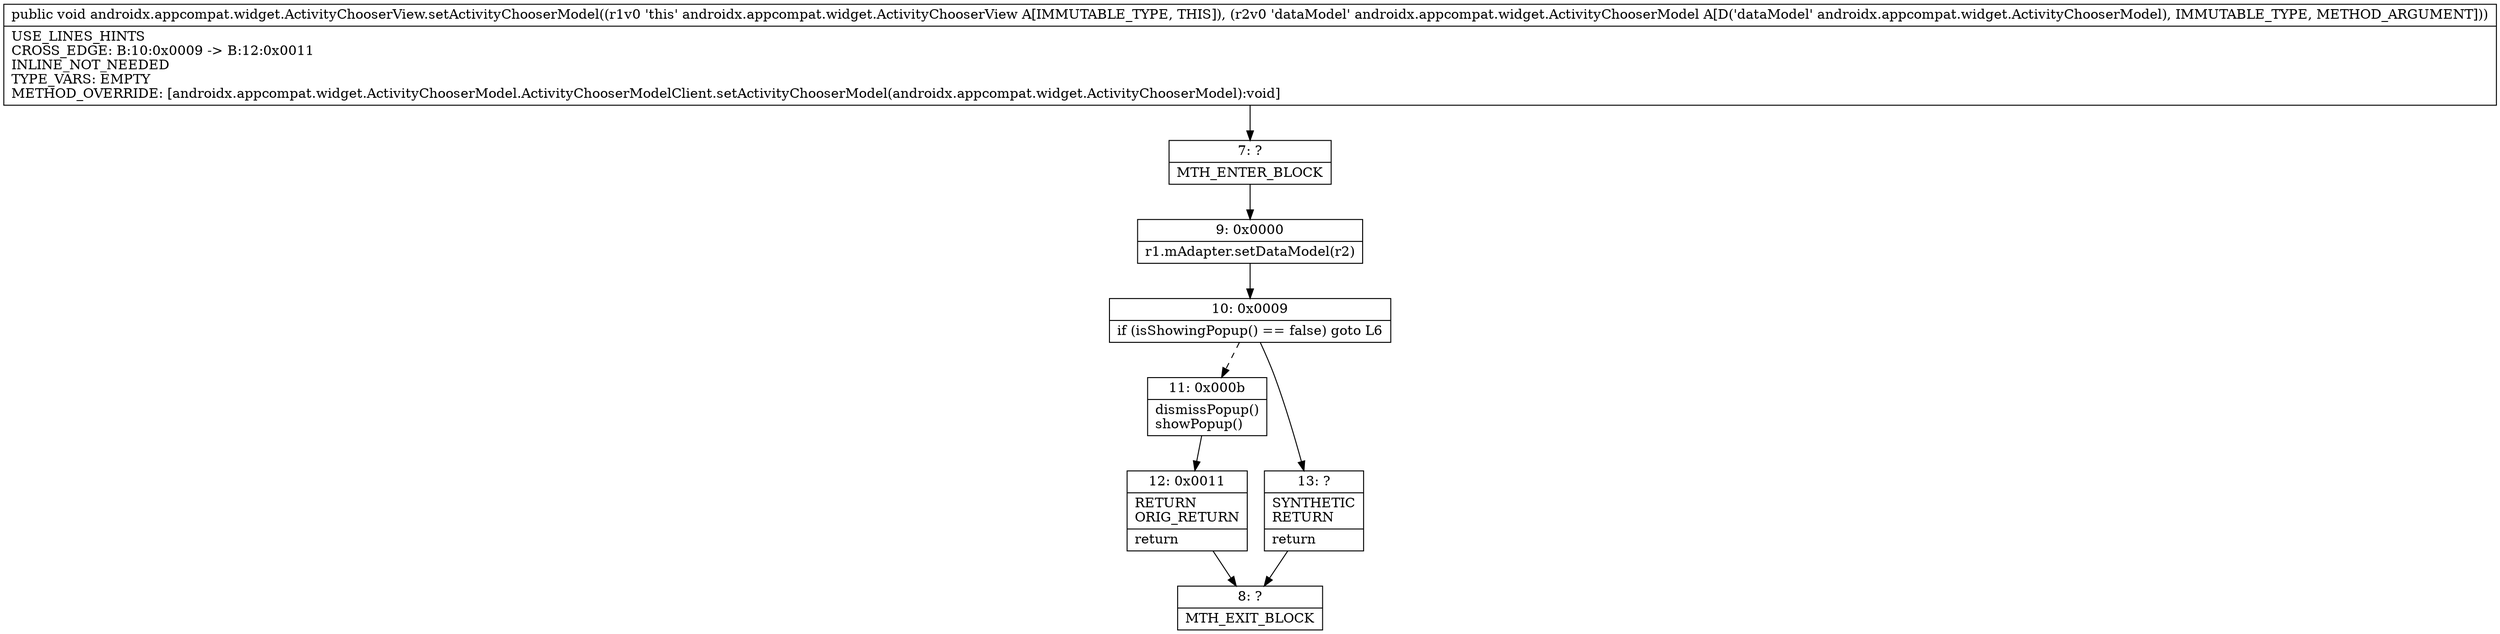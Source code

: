 digraph "CFG forandroidx.appcompat.widget.ActivityChooserView.setActivityChooserModel(Landroidx\/appcompat\/widget\/ActivityChooserModel;)V" {
Node_7 [shape=record,label="{7\:\ ?|MTH_ENTER_BLOCK\l}"];
Node_9 [shape=record,label="{9\:\ 0x0000|r1.mAdapter.setDataModel(r2)\l}"];
Node_10 [shape=record,label="{10\:\ 0x0009|if (isShowingPopup() == false) goto L6\l}"];
Node_11 [shape=record,label="{11\:\ 0x000b|dismissPopup()\lshowPopup()\l}"];
Node_12 [shape=record,label="{12\:\ 0x0011|RETURN\lORIG_RETURN\l|return\l}"];
Node_8 [shape=record,label="{8\:\ ?|MTH_EXIT_BLOCK\l}"];
Node_13 [shape=record,label="{13\:\ ?|SYNTHETIC\lRETURN\l|return\l}"];
MethodNode[shape=record,label="{public void androidx.appcompat.widget.ActivityChooserView.setActivityChooserModel((r1v0 'this' androidx.appcompat.widget.ActivityChooserView A[IMMUTABLE_TYPE, THIS]), (r2v0 'dataModel' androidx.appcompat.widget.ActivityChooserModel A[D('dataModel' androidx.appcompat.widget.ActivityChooserModel), IMMUTABLE_TYPE, METHOD_ARGUMENT]))  | USE_LINES_HINTS\lCROSS_EDGE: B:10:0x0009 \-\> B:12:0x0011\lINLINE_NOT_NEEDED\lTYPE_VARS: EMPTY\lMETHOD_OVERRIDE: [androidx.appcompat.widget.ActivityChooserModel.ActivityChooserModelClient.setActivityChooserModel(androidx.appcompat.widget.ActivityChooserModel):void]\l}"];
MethodNode -> Node_7;Node_7 -> Node_9;
Node_9 -> Node_10;
Node_10 -> Node_11[style=dashed];
Node_10 -> Node_13;
Node_11 -> Node_12;
Node_12 -> Node_8;
Node_13 -> Node_8;
}


